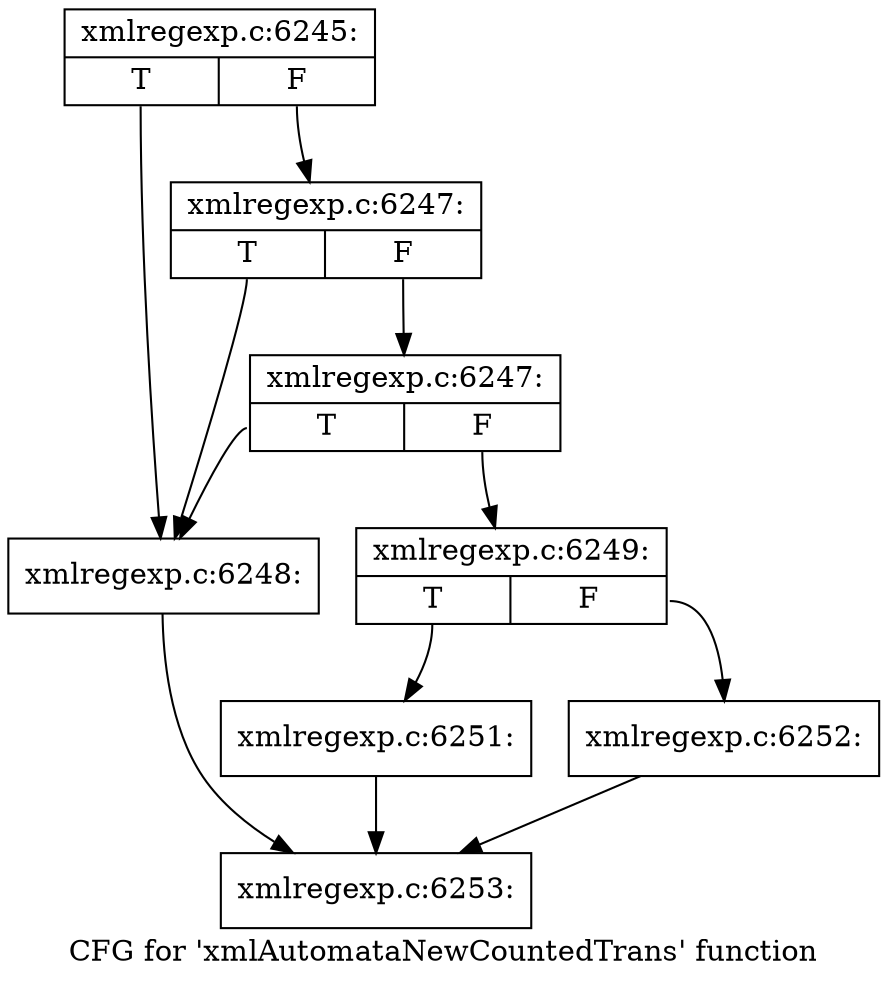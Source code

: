 digraph "CFG for 'xmlAutomataNewCountedTrans' function" {
	label="CFG for 'xmlAutomataNewCountedTrans' function";

	Node0x386e650 [shape=record,label="{xmlregexp.c:6245:|{<s0>T|<s1>F}}"];
	Node0x386e650:s0 -> Node0x3981230;
	Node0x386e650:s1 -> Node0x3981350;
	Node0x3981350 [shape=record,label="{xmlregexp.c:6247:|{<s0>T|<s1>F}}"];
	Node0x3981350:s0 -> Node0x3981230;
	Node0x3981350:s1 -> Node0x39812d0;
	Node0x39812d0 [shape=record,label="{xmlregexp.c:6247:|{<s0>T|<s1>F}}"];
	Node0x39812d0:s0 -> Node0x3981230;
	Node0x39812d0:s1 -> Node0x3981280;
	Node0x3981230 [shape=record,label="{xmlregexp.c:6248:}"];
	Node0x3981230 -> Node0x386e980;
	Node0x3981280 [shape=record,label="{xmlregexp.c:6249:|{<s0>T|<s1>F}}"];
	Node0x3981280:s0 -> Node0x3982430;
	Node0x3981280:s1 -> Node0x3982760;
	Node0x3982430 [shape=record,label="{xmlregexp.c:6251:}"];
	Node0x3982430 -> Node0x386e980;
	Node0x3982760 [shape=record,label="{xmlregexp.c:6252:}"];
	Node0x3982760 -> Node0x386e980;
	Node0x386e980 [shape=record,label="{xmlregexp.c:6253:}"];
}
